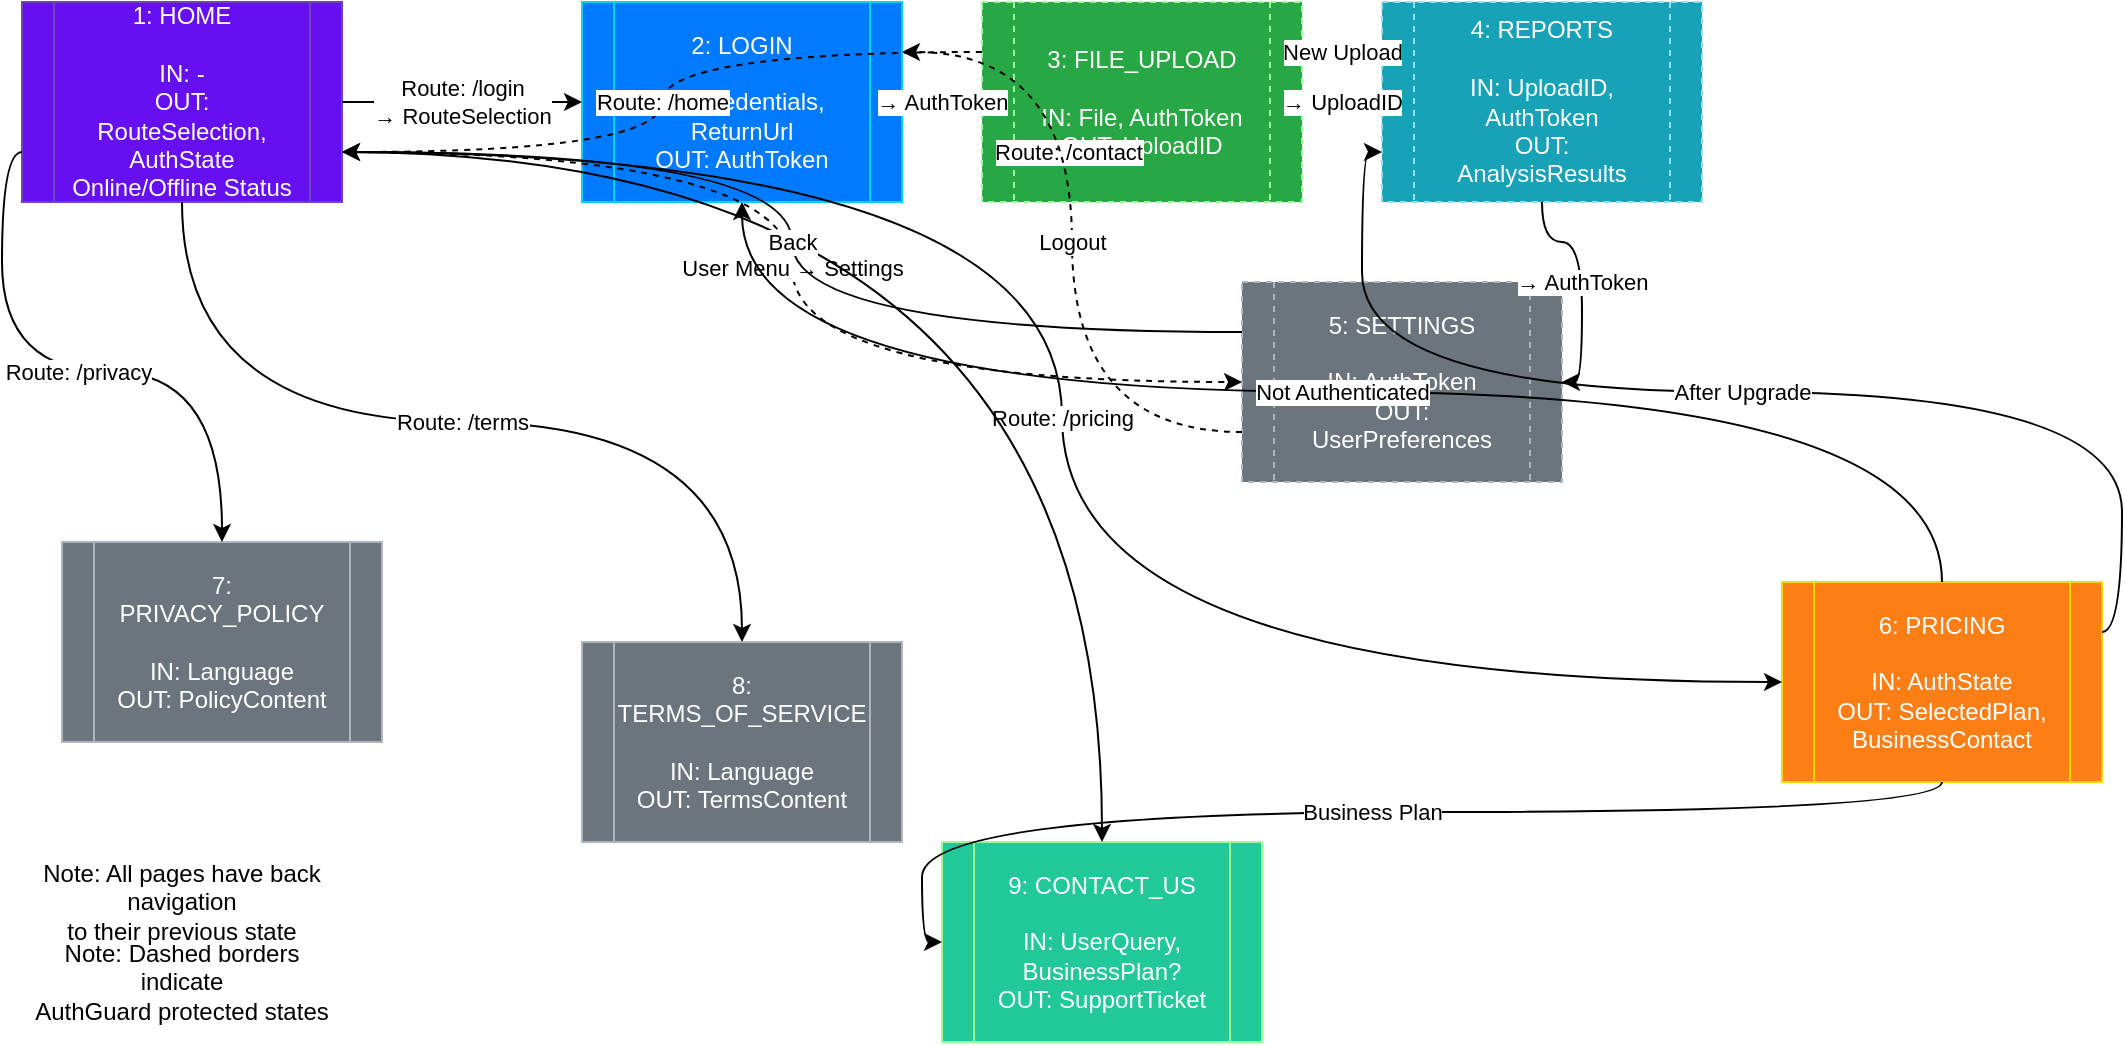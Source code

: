 <mxfile>
    <diagram name="Finescan Flow" id="finescan-flow">
        <mxGraphModel dx="1225" dy="593" grid="1" gridSize="10" guides="1" tooltips="1" connect="1" arrows="1" fold="1" page="1" pageScale="1" pageWidth="850" pageHeight="1100" math="0" shadow="0">
            <root>
                <mxCell id="0"/>
                <mxCell id="1" parent="0"/>
                <mxCell id="state-1" value="1: HOME&#10;&#10;IN: -&#10;OUT: RouteSelection, AuthState&#10;Online/Offline Status" style="shape=process;whiteSpace=wrap;html=1;backgroundOutline=1;fillColor=#6610f2;strokeColor=#6f42c1;fontColor=#FFFFFF;align=center;verticalAlign=middle;spacing=8;spacingTop=0;" parent="1" vertex="1">
                    <mxGeometry x="30" y="30" width="160" height="100" as="geometry"/>
                </mxCell>
                <mxCell id="state-2" value="2: LOGIN&#10;&#10;IN: Credentials, ReturnUrl&#10;OUT: AuthToken" style="shape=process;whiteSpace=wrap;html=1;backgroundOutline=1;fillColor=#007bff;strokeColor=#00d4ff;fontColor=#FFFFFF;align=center;verticalAlign=middle;spacing=8;spacingTop=0;" parent="1" vertex="1">
                    <mxGeometry x="310" y="30" width="160" height="100" as="geometry"/>
                </mxCell>
                <mxCell id="state-3" value="3: FILE_UPLOAD&#10;&#10;IN: File, AuthToken&#10;OUT: UploadID" style="shape=process;whiteSpace=wrap;html=1;backgroundOutline=1;fillColor=#28a745;strokeColor=#98ff98;fontColor=#FFFFFF;align=center;verticalAlign=middle;spacing=8;spacingTop=0;dashed=1;" parent="1" vertex="1">
                    <mxGeometry x="510" y="30" width="160" height="100" as="geometry"/>
                </mxCell>
                <mxCell id="state-4" value="4: REPORTS&#10;&#10;IN: UploadID, AuthToken&#10;OUT: AnalysisResults" style="shape=process;whiteSpace=wrap;html=1;backgroundOutline=1;fillColor=#17a2b8;strokeColor=#90e0ef;fontColor=#FFFFFF;align=center;verticalAlign=middle;spacing=8;spacingTop=0;dashed=1;" parent="1" vertex="1">
                    <mxGeometry x="710" y="30" width="160" height="100" as="geometry"/>
                </mxCell>
                <mxCell id="state-5" value="5: SETTINGS&#10;&#10;IN: AuthToken&#10;OUT: UserPreferences" style="shape=process;whiteSpace=wrap;html=1;backgroundOutline=1;fillColor=#6c757d;strokeColor=#adb5bd;fontColor=#FFFFFF;align=center;verticalAlign=middle;spacing=8;spacingTop=0;dashed=1;" parent="1" vertex="1">
                    <mxGeometry x="640" y="170" width="160" height="100" as="geometry"/>
                </mxCell>
                <mxCell id="state-6" value="6: PRICING&#10;&#10;IN: AuthState&#10;OUT: SelectedPlan, BusinessContact" style="shape=process;whiteSpace=wrap;html=1;backgroundOutline=1;fillColor=#fd7e14;strokeColor=#ffd700;fontColor=#FFFFFF;align=center;verticalAlign=middle;spacing=8;spacingTop=0;" parent="1" vertex="1">
                    <mxGeometry x="910" y="320" width="160" height="100" as="geometry"/>
                </mxCell>
                <mxCell id="state-7" value="7: PRIVACY_POLICY&#10;&#10;IN: Language&#10;OUT: PolicyContent" style="shape=process;whiteSpace=wrap;html=1;backgroundOutline=1;fillColor=#6c757d;strokeColor=#adb5bd;fontColor=#FFFFFF;align=center;verticalAlign=middle;spacing=8;spacingTop=0;" parent="1" vertex="1">
                    <mxGeometry x="50" y="300" width="160" height="100" as="geometry"/>
                </mxCell>
                <mxCell id="state-8" value="8: TERMS_OF_SERVICE&#10;&#10;IN: Language&#10;OUT: TermsContent" style="shape=process;whiteSpace=wrap;html=1;backgroundOutline=1;fillColor=#6c757d;strokeColor=#adb5bd;fontColor=#FFFFFF;align=center;verticalAlign=middle;spacing=8;spacingTop=0;" parent="1" vertex="1">
                    <mxGeometry x="310" y="350" width="160" height="100" as="geometry"/>
                </mxCell>
                <mxCell id="state-9" value="9: CONTACT_US&#10;&#10;IN: UserQuery, BusinessPlan?&#10;OUT: SupportTicket" style="shape=process;whiteSpace=wrap;html=1;backgroundOutline=1;fillColor=#20c997;strokeColor=#98ff98;fontColor=#FFFFFF;align=center;verticalAlign=middle;spacing=8;spacingTop=0;" parent="1" vertex="1">
                    <mxGeometry x="490" y="450" width="160" height="100" as="geometry"/>
                </mxCell>
                <mxCell id="edge-1-2" value="Route: /login&#10;→ RouteSelection" style="edgeStyle=orthogonalEdgeStyle;rounded=1;html=1;exitX=1;exitY=0.5;entryX=0;entryY=0.5;curved=1;" parent="1" source="state-1" target="state-2" edge="1">
                    <mxGeometry relative="1" as="geometry"/>
                </mxCell>
                <mxCell id="edge-2-3" value="→ AuthToken" style="edgeStyle=orthogonalEdgeStyle;rounded=1;html=1;exitX=1;exitY=0.5;entryX=0;entryY=0.5;curved=1;" parent="1" source="state-2" target="state-3" edge="1">
                    <mxGeometry relative="1" as="geometry"/>
                </mxCell>
                <mxCell id="edge-3-4" value="→ UploadID" style="edgeStyle=orthogonalEdgeStyle;rounded=1;html=1;exitX=1;exitY=0.5;entryX=0;entryY=0.5;curved=1;" parent="1" source="state-3" target="state-4" edge="1">
                    <mxGeometry relative="1" as="geometry"/>
                </mxCell>
                <mxCell id="edge-4-5" value="→ AuthToken" style="edgeStyle=orthogonalEdgeStyle;rounded=1;html=1;exitX=0.5;exitY=1;entryX=1;entryY=0.5;curved=1;" parent="1" source="state-4" target="state-5" edge="1">
                    <mxGeometry relative="1" as="geometry"/>
                </mxCell>
                <mxCell id="edge-1-5" value="User Menu → Settings" style="edgeStyle=orthogonalEdgeStyle;rounded=1;html=1;exitX=1;exitY=0.75;entryX=0;entryY=0.5;curved=1;dashed=1;" parent="1" source="state-1" target="state-5" edge="1">
                    <mxGeometry relative="1" as="geometry"/>
                </mxCell>
                <mxCell id="edge-1-6" value="Route: /pricing" style="edgeStyle=orthogonalEdgeStyle;rounded=1;html=1;exitX=1;exitY=0.75;entryX=0;entryY=0.5;curved=1;" parent="1" source="state-1" target="state-6" edge="1">
                    <mxGeometry relative="1" as="geometry"/>
                </mxCell>
                <mxCell id="edge-6-4" value="After Upgrade" style="edgeStyle=orthogonalEdgeStyle;rounded=1;html=1;exitX=1;exitY=0.25;entryX=0;entryY=0.75;curved=1;" parent="1" source="state-6" target="state-4" edge="1">
                    <mxGeometry relative="1" as="geometry"/>
                </mxCell>
                <mxCell id="edge-all-7" value="Route: /privacy" style="edgeStyle=orthogonalEdgeStyle;rounded=1;html=1;exitX=0;exitY=0.75;entryX=0.5;entryY=0;curved=1;" parent="1" source="state-1" target="state-7" edge="1">
                    <mxGeometry relative="1" as="geometry"/>
                </mxCell>
                <mxCell id="edge-all-8" value="Route: /terms" style="edgeStyle=orthogonalEdgeStyle;rounded=1;html=1;exitX=0.5;exitY=1;entryX=0.5;entryY=0;curved=1;" parent="1" source="state-1" target="state-8" edge="1">
                    <mxGeometry relative="1" as="geometry"/>
                </mxCell>
                <mxCell id="edge-all-9" value="Route: /contact" style="edgeStyle=orthogonalEdgeStyle;rounded=1;html=1;exitX=1;exitY=0.75;entryX=0.5;entryY=0;curved=1;" parent="1" source="state-1" target="state-9" edge="1">
                    <mxGeometry relative="1" as="geometry"/>
                </mxCell>
                <mxCell id="edge-all-1" value="Route: /home" style="edgeStyle=orthogonalEdgeStyle;rounded=1;html=1;exitX=0;exitY=0.25;entryX=1;entryY=0.75;curved=1;dashed=1;" parent="1" source="state-3" target="state-1" edge="1">
                    <mxGeometry relative="1" as="geometry"/>
                </mxCell>
                <mxCell id="edge-4-3" value="New Upload" style="edgeStyle=orthogonalEdgeStyle;rounded=1;html=1;exitX=0;exitY=0.25;entryX=1;entryY=0.25;curved=1;" parent="1" source="state-4" target="state-3" edge="1">
                    <mxGeometry relative="1" as="geometry"/>
                </mxCell>
                <mxCell id="edge-5-1" value="Back" style="edgeStyle=orthogonalEdgeStyle;rounded=1;html=1;exitX=0;exitY=0.25;entryX=1;entryY=0.75;curved=1;" parent="1" source="state-5" target="state-1" edge="1">
                    <mxGeometry relative="1" as="geometry"/>
                </mxCell>
                <mxCell id="edge-6-9" value="Business Plan" style="edgeStyle=orthogonalEdgeStyle;rounded=1;html=1;exitX=0.5;exitY=1;entryX=0;entryY=0.5;curved=1;" parent="1" source="state-6" target="state-9" edge="1">
                    <mxGeometry relative="1" as="geometry"/>
                </mxCell>
                <mxCell id="edge-6-2" value="Not Authenticated" style="edgeStyle=orthogonalEdgeStyle;rounded=1;html=1;exitX=0.5;exitY=0;entryX=0.5;entryY=1;curved=1;" parent="1" source="state-6" target="state-2" edge="1">
                    <mxGeometry relative="1" as="geometry"/>
                </mxCell>
                <mxCell id="edge-logout" value="Logout" style="edgeStyle=orthogonalEdgeStyle;rounded=1;html=1;exitX=0;exitY=0.75;entryX=1;entryY=0.25;curved=1;dashed=1;" parent="1" source="state-5" target="state-2" edge="1">
                    <mxGeometry relative="1" as="geometry"/>
                </mxCell>
                <mxCell id="back-nav-note" value="Note: All pages have back navigation&#10;to their previous state" style="text;html=1;strokeColor=none;fillColor=none;align=center;verticalAlign=middle;whiteSpace=wrap;rounded=0;" parent="1" vertex="1">
                    <mxGeometry x="30" y="460" width="160" height="40" as="geometry"/>
                </mxCell>
                <mxCell id="auth-notice" value="Note: Dashed borders indicate&#10;AuthGuard protected states" style="text;html=1;strokeColor=none;fillColor=none;align=center;verticalAlign=middle;whiteSpace=wrap;rounded=0;" parent="1" vertex="1">
                    <mxGeometry x="30" y="500" width="160" height="40" as="geometry"/>
                </mxCell>
            </root>
        </mxGraphModel>
    </diagram>
</mxfile>
